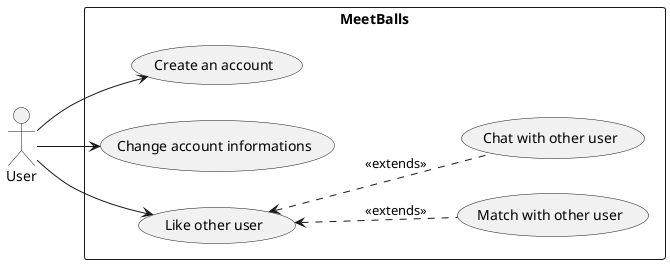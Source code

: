 @startuml


left to right direction

:User: as usr

rectangle "MeetBalls" {
    (Create an account) as ca
    (Change account informations) as cai
    (Like other user) as lu
    (Match with other user) as mu
    (Chat with other user) as cu
}

usr --> ca 
usr --> cai
usr --> lu
lu <.. mu : <<extends>>
lu <.. cu : <<extends>>
